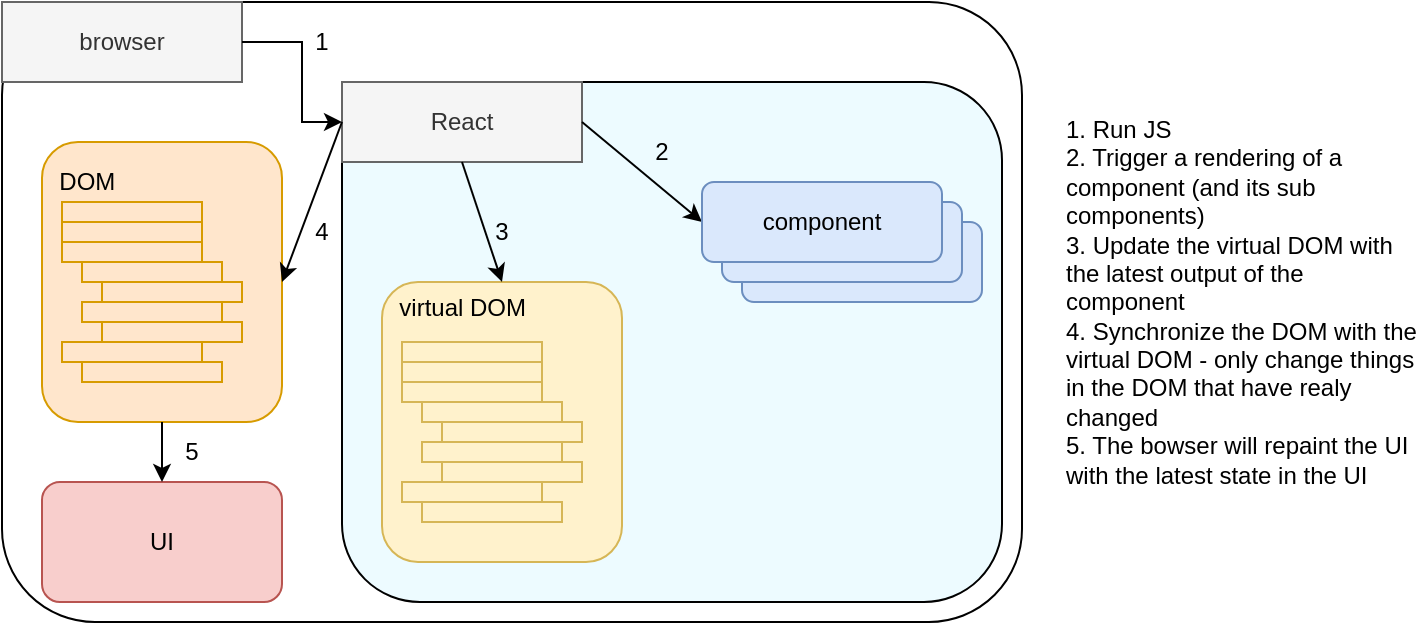 <mxfile version="23.1.5" type="device">
  <diagram id="C5RBs43oDa-KdzZeNtuy" name="Page-1">
    <mxGraphModel dx="1363" dy="657" grid="1" gridSize="10" guides="1" tooltips="1" connect="1" arrows="1" fold="1" page="1" pageScale="1" pageWidth="827" pageHeight="1169" math="0" shadow="0">
      <root>
        <mxCell id="WIyWlLk6GJQsqaUBKTNV-0" />
        <mxCell id="WIyWlLk6GJQsqaUBKTNV-1" parent="WIyWlLk6GJQsqaUBKTNV-0" />
        <mxCell id="E12AhFeayMc4gj6BtyuT-7" value="" style="rounded=1;whiteSpace=wrap;html=1;" vertex="1" parent="WIyWlLk6GJQsqaUBKTNV-1">
          <mxGeometry x="70" y="110" width="510" height="310" as="geometry" />
        </mxCell>
        <mxCell id="E12AhFeayMc4gj6BtyuT-8" value="browser" style="rounded=0;whiteSpace=wrap;html=1;fillColor=#f5f5f5;fontColor=#333333;strokeColor=#666666;" vertex="1" parent="WIyWlLk6GJQsqaUBKTNV-1">
          <mxGeometry x="70" y="110" width="120" height="40" as="geometry" />
        </mxCell>
        <mxCell id="E12AhFeayMc4gj6BtyuT-9" value="&amp;nbsp; DOM&lt;br&gt;&lt;br&gt;&lt;br&gt;&lt;br&gt;&lt;div&gt;&lt;br&gt;&lt;/div&gt;&lt;div&gt;&lt;br&gt;&lt;/div&gt;&lt;div&gt;&lt;br&gt;&lt;/div&gt;&lt;div&gt;&lt;br&gt;&lt;/div&gt;" style="rounded=1;whiteSpace=wrap;html=1;align=left;fillColor=#ffe6cc;strokeColor=#d79b00;" vertex="1" parent="WIyWlLk6GJQsqaUBKTNV-1">
          <mxGeometry x="90" y="180" width="120" height="140" as="geometry" />
        </mxCell>
        <mxCell id="E12AhFeayMc4gj6BtyuT-10" value="UI" style="rounded=1;whiteSpace=wrap;html=1;fillColor=#f8cecc;strokeColor=#b85450;" vertex="1" parent="WIyWlLk6GJQsqaUBKTNV-1">
          <mxGeometry x="90" y="350" width="120" height="60" as="geometry" />
        </mxCell>
        <mxCell id="E12AhFeayMc4gj6BtyuT-11" value="" style="rounded=1;whiteSpace=wrap;html=1;fillColor=#EDFBFF;" vertex="1" parent="WIyWlLk6GJQsqaUBKTNV-1">
          <mxGeometry x="240" y="150" width="330" height="260" as="geometry" />
        </mxCell>
        <mxCell id="E12AhFeayMc4gj6BtyuT-12" value="React" style="rounded=0;whiteSpace=wrap;html=1;fillColor=#f5f5f5;fontColor=#333333;strokeColor=#666666;" vertex="1" parent="WIyWlLk6GJQsqaUBKTNV-1">
          <mxGeometry x="240" y="150" width="120" height="40" as="geometry" />
        </mxCell>
        <mxCell id="E12AhFeayMc4gj6BtyuT-23" value="" style="group;" vertex="1" connectable="0" parent="WIyWlLk6GJQsqaUBKTNV-1">
          <mxGeometry x="100" y="210" width="90" height="90" as="geometry" />
        </mxCell>
        <mxCell id="E12AhFeayMc4gj6BtyuT-14" value="" style="rounded=0;whiteSpace=wrap;html=1;fillColor=#ffe6cc;strokeColor=#d79b00;" vertex="1" parent="E12AhFeayMc4gj6BtyuT-23">
          <mxGeometry width="70" height="10" as="geometry" />
        </mxCell>
        <mxCell id="E12AhFeayMc4gj6BtyuT-15" value="" style="rounded=0;whiteSpace=wrap;html=1;fillColor=#ffe6cc;strokeColor=#d79b00;" vertex="1" parent="E12AhFeayMc4gj6BtyuT-23">
          <mxGeometry y="10" width="70" height="10" as="geometry" />
        </mxCell>
        <mxCell id="E12AhFeayMc4gj6BtyuT-16" value="" style="rounded=0;whiteSpace=wrap;html=1;fillColor=#ffe6cc;strokeColor=#d79b00;" vertex="1" parent="E12AhFeayMc4gj6BtyuT-23">
          <mxGeometry y="20" width="70" height="10" as="geometry" />
        </mxCell>
        <mxCell id="E12AhFeayMc4gj6BtyuT-17" value="" style="rounded=0;whiteSpace=wrap;html=1;fillColor=#ffe6cc;strokeColor=#d79b00;" vertex="1" parent="E12AhFeayMc4gj6BtyuT-23">
          <mxGeometry x="10" y="30" width="70" height="10" as="geometry" />
        </mxCell>
        <mxCell id="E12AhFeayMc4gj6BtyuT-18" value="" style="rounded=0;whiteSpace=wrap;html=1;fillColor=#ffe6cc;strokeColor=#d79b00;" vertex="1" parent="E12AhFeayMc4gj6BtyuT-23">
          <mxGeometry x="20" y="40" width="70" height="10" as="geometry" />
        </mxCell>
        <mxCell id="E12AhFeayMc4gj6BtyuT-19" value="" style="rounded=0;whiteSpace=wrap;html=1;fillColor=#ffe6cc;strokeColor=#d79b00;" vertex="1" parent="E12AhFeayMc4gj6BtyuT-23">
          <mxGeometry x="10" y="50" width="70" height="10" as="geometry" />
        </mxCell>
        <mxCell id="E12AhFeayMc4gj6BtyuT-20" value="" style="rounded=0;whiteSpace=wrap;html=1;fillColor=#ffe6cc;strokeColor=#d79b00;" vertex="1" parent="E12AhFeayMc4gj6BtyuT-23">
          <mxGeometry x="20" y="60" width="70" height="10" as="geometry" />
        </mxCell>
        <mxCell id="E12AhFeayMc4gj6BtyuT-21" value="" style="rounded=0;whiteSpace=wrap;html=1;fillColor=#ffe6cc;strokeColor=#d79b00;" vertex="1" parent="E12AhFeayMc4gj6BtyuT-23">
          <mxGeometry y="70" width="70" height="10" as="geometry" />
        </mxCell>
        <mxCell id="E12AhFeayMc4gj6BtyuT-22" value="" style="rounded=0;whiteSpace=wrap;html=1;fillColor=#ffe6cc;strokeColor=#d79b00;" vertex="1" parent="E12AhFeayMc4gj6BtyuT-23">
          <mxGeometry x="10" y="80" width="70" height="10" as="geometry" />
        </mxCell>
        <mxCell id="E12AhFeayMc4gj6BtyuT-24" value="&amp;nbsp; virtual DOM&lt;br&gt;&lt;br&gt;&lt;br&gt;&lt;br&gt;&lt;br&gt;&lt;div&gt;&lt;br&gt;&lt;/div&gt;&lt;div&gt;&lt;br&gt;&lt;/div&gt;&lt;div&gt;&lt;br&gt;&lt;/div&gt;&lt;div&gt;&lt;br&gt;&lt;/div&gt;" style="rounded=1;whiteSpace=wrap;html=1;align=left;fillColor=#fff2cc;strokeColor=#d6b656;" vertex="1" parent="WIyWlLk6GJQsqaUBKTNV-1">
          <mxGeometry x="260" y="250" width="120" height="140" as="geometry" />
        </mxCell>
        <mxCell id="E12AhFeayMc4gj6BtyuT-25" value="" style="group;" vertex="1" connectable="0" parent="WIyWlLk6GJQsqaUBKTNV-1">
          <mxGeometry x="270" y="280" width="90" height="90" as="geometry" />
        </mxCell>
        <mxCell id="E12AhFeayMc4gj6BtyuT-26" value="" style="rounded=0;whiteSpace=wrap;html=1;fillColor=#fff2cc;strokeColor=#d6b656;" vertex="1" parent="E12AhFeayMc4gj6BtyuT-25">
          <mxGeometry width="70" height="10" as="geometry" />
        </mxCell>
        <mxCell id="E12AhFeayMc4gj6BtyuT-27" value="" style="rounded=0;whiteSpace=wrap;html=1;fillColor=#fff2cc;strokeColor=#d6b656;" vertex="1" parent="E12AhFeayMc4gj6BtyuT-25">
          <mxGeometry y="10" width="70" height="10" as="geometry" />
        </mxCell>
        <mxCell id="E12AhFeayMc4gj6BtyuT-28" value="" style="rounded=0;whiteSpace=wrap;html=1;fillColor=#fff2cc;strokeColor=#d6b656;" vertex="1" parent="E12AhFeayMc4gj6BtyuT-25">
          <mxGeometry y="20" width="70" height="10" as="geometry" />
        </mxCell>
        <mxCell id="E12AhFeayMc4gj6BtyuT-29" value="" style="rounded=0;whiteSpace=wrap;html=1;fillColor=#fff2cc;strokeColor=#d6b656;" vertex="1" parent="E12AhFeayMc4gj6BtyuT-25">
          <mxGeometry x="10" y="30" width="70" height="10" as="geometry" />
        </mxCell>
        <mxCell id="E12AhFeayMc4gj6BtyuT-30" value="" style="rounded=0;whiteSpace=wrap;html=1;fillColor=#fff2cc;strokeColor=#d6b656;" vertex="1" parent="E12AhFeayMc4gj6BtyuT-25">
          <mxGeometry x="20" y="40" width="70" height="10" as="geometry" />
        </mxCell>
        <mxCell id="E12AhFeayMc4gj6BtyuT-31" value="" style="rounded=0;whiteSpace=wrap;html=1;fillColor=#fff2cc;strokeColor=#d6b656;" vertex="1" parent="E12AhFeayMc4gj6BtyuT-25">
          <mxGeometry x="10" y="50" width="70" height="10" as="geometry" />
        </mxCell>
        <mxCell id="E12AhFeayMc4gj6BtyuT-32" value="" style="rounded=0;whiteSpace=wrap;html=1;fillColor=#fff2cc;strokeColor=#d6b656;" vertex="1" parent="E12AhFeayMc4gj6BtyuT-25">
          <mxGeometry x="20" y="60" width="70" height="10" as="geometry" />
        </mxCell>
        <mxCell id="E12AhFeayMc4gj6BtyuT-33" value="" style="rounded=0;whiteSpace=wrap;html=1;fillColor=#fff2cc;strokeColor=#d6b656;" vertex="1" parent="E12AhFeayMc4gj6BtyuT-25">
          <mxGeometry y="70" width="70" height="10" as="geometry" />
        </mxCell>
        <mxCell id="E12AhFeayMc4gj6BtyuT-34" value="" style="rounded=0;whiteSpace=wrap;html=1;fillColor=#fff2cc;strokeColor=#d6b656;" vertex="1" parent="E12AhFeayMc4gj6BtyuT-25">
          <mxGeometry x="10" y="80" width="70" height="10" as="geometry" />
        </mxCell>
        <mxCell id="E12AhFeayMc4gj6BtyuT-35" value="" style="endArrow=classic;html=1;rounded=0;entryX=0;entryY=0.5;entryDx=0;entryDy=0;" edge="1" parent="WIyWlLk6GJQsqaUBKTNV-1" target="E12AhFeayMc4gj6BtyuT-12">
          <mxGeometry width="50" height="50" relative="1" as="geometry">
            <mxPoint x="190" y="130" as="sourcePoint" />
            <mxPoint x="240" y="80" as="targetPoint" />
            <Array as="points">
              <mxPoint x="220" y="130" />
              <mxPoint x="220" y="170" />
            </Array>
          </mxGeometry>
        </mxCell>
        <mxCell id="E12AhFeayMc4gj6BtyuT-36" value="" style="endArrow=classic;html=1;rounded=0;exitX=1;exitY=0.5;exitDx=0;exitDy=0;entryX=0;entryY=0.5;entryDx=0;entryDy=0;" edge="1" parent="WIyWlLk6GJQsqaUBKTNV-1" source="E12AhFeayMc4gj6BtyuT-12" target="E12AhFeayMc4gj6BtyuT-13">
          <mxGeometry width="50" height="50" relative="1" as="geometry">
            <mxPoint x="490" y="220" as="sourcePoint" />
            <mxPoint x="540" y="170" as="targetPoint" />
          </mxGeometry>
        </mxCell>
        <mxCell id="E12AhFeayMc4gj6BtyuT-37" value="" style="endArrow=classic;html=1;rounded=0;exitX=1;exitY=0.5;exitDx=0;exitDy=0;entryX=0.5;entryY=0;entryDx=0;entryDy=0;" edge="1" parent="WIyWlLk6GJQsqaUBKTNV-1" target="E12AhFeayMc4gj6BtyuT-24">
          <mxGeometry width="50" height="50" relative="1" as="geometry">
            <mxPoint x="300" y="190" as="sourcePoint" />
            <mxPoint x="360" y="240" as="targetPoint" />
          </mxGeometry>
        </mxCell>
        <mxCell id="E12AhFeayMc4gj6BtyuT-38" value="" style="endArrow=classic;html=1;rounded=0;exitX=1;exitY=0.5;exitDx=0;exitDy=0;entryX=1;entryY=0.5;entryDx=0;entryDy=0;" edge="1" parent="WIyWlLk6GJQsqaUBKTNV-1" target="E12AhFeayMc4gj6BtyuT-9">
          <mxGeometry width="50" height="50" relative="1" as="geometry">
            <mxPoint x="240" y="170" as="sourcePoint" />
            <mxPoint x="250" y="240" as="targetPoint" />
          </mxGeometry>
        </mxCell>
        <mxCell id="E12AhFeayMc4gj6BtyuT-40" value="1" style="text;html=1;align=center;verticalAlign=middle;whiteSpace=wrap;rounded=0;" vertex="1" parent="WIyWlLk6GJQsqaUBKTNV-1">
          <mxGeometry x="200" y="115" width="60" height="30" as="geometry" />
        </mxCell>
        <mxCell id="E12AhFeayMc4gj6BtyuT-41" value="2" style="text;html=1;align=center;verticalAlign=middle;whiteSpace=wrap;rounded=0;" vertex="1" parent="WIyWlLk6GJQsqaUBKTNV-1">
          <mxGeometry x="370" y="170" width="60" height="30" as="geometry" />
        </mxCell>
        <mxCell id="E12AhFeayMc4gj6BtyuT-42" value="3" style="text;html=1;align=center;verticalAlign=middle;whiteSpace=wrap;rounded=0;" vertex="1" parent="WIyWlLk6GJQsqaUBKTNV-1">
          <mxGeometry x="290" y="210" width="60" height="30" as="geometry" />
        </mxCell>
        <mxCell id="E12AhFeayMc4gj6BtyuT-43" value="5" style="text;html=1;align=center;verticalAlign=middle;whiteSpace=wrap;rounded=0;" vertex="1" parent="WIyWlLk6GJQsqaUBKTNV-1">
          <mxGeometry x="150" y="320" width="30" height="30" as="geometry" />
        </mxCell>
        <mxCell id="E12AhFeayMc4gj6BtyuT-45" value="4" style="text;html=1;align=center;verticalAlign=middle;whiteSpace=wrap;rounded=0;" vertex="1" parent="WIyWlLk6GJQsqaUBKTNV-1">
          <mxGeometry x="200" y="210" width="60" height="30" as="geometry" />
        </mxCell>
        <mxCell id="E12AhFeayMc4gj6BtyuT-47" style="edgeStyle=orthogonalEdgeStyle;rounded=0;orthogonalLoop=1;jettySize=auto;html=1;exitX=0;exitY=0;exitDx=0;exitDy=0;entryX=0;entryY=1;entryDx=0;entryDy=0;" edge="1" parent="WIyWlLk6GJQsqaUBKTNV-1" source="E12AhFeayMc4gj6BtyuT-43" target="E12AhFeayMc4gj6BtyuT-43">
          <mxGeometry relative="1" as="geometry" />
        </mxCell>
        <mxCell id="E12AhFeayMc4gj6BtyuT-48" value="1. Run JS&lt;div&gt;2. Trigger a rendering of a component (and its sub components)&lt;/div&gt;&lt;div&gt;3. Update the virtual DOM with the latest output of the component&lt;/div&gt;&lt;div&gt;4. Synchronize the DOM with the virtual DOM - only change things in the DOM that have realy changed&lt;/div&gt;&lt;div&gt;5. The bowser will repaint the UI with the latest state in the UI&lt;/div&gt;" style="text;html=1;align=left;verticalAlign=middle;whiteSpace=wrap;rounded=0;" vertex="1" parent="WIyWlLk6GJQsqaUBKTNV-1">
          <mxGeometry x="600" y="110" width="180" height="300" as="geometry" />
        </mxCell>
        <mxCell id="E12AhFeayMc4gj6BtyuT-50" value="component" style="rounded=1;whiteSpace=wrap;html=1;fillColor=#dae8fc;strokeColor=#6c8ebf;" vertex="1" parent="WIyWlLk6GJQsqaUBKTNV-1">
          <mxGeometry x="440" y="220" width="120" height="40" as="geometry" />
        </mxCell>
        <mxCell id="E12AhFeayMc4gj6BtyuT-49" value="component" style="rounded=1;whiteSpace=wrap;html=1;fillColor=#dae8fc;strokeColor=#6c8ebf;" vertex="1" parent="WIyWlLk6GJQsqaUBKTNV-1">
          <mxGeometry x="430" y="210" width="120" height="40" as="geometry" />
        </mxCell>
        <mxCell id="E12AhFeayMc4gj6BtyuT-13" value="component" style="rounded=1;whiteSpace=wrap;html=1;fillColor=#dae8fc;strokeColor=#6c8ebf;" vertex="1" parent="WIyWlLk6GJQsqaUBKTNV-1">
          <mxGeometry x="420" y="200" width="120" height="40" as="geometry" />
        </mxCell>
      </root>
    </mxGraphModel>
  </diagram>
</mxfile>
